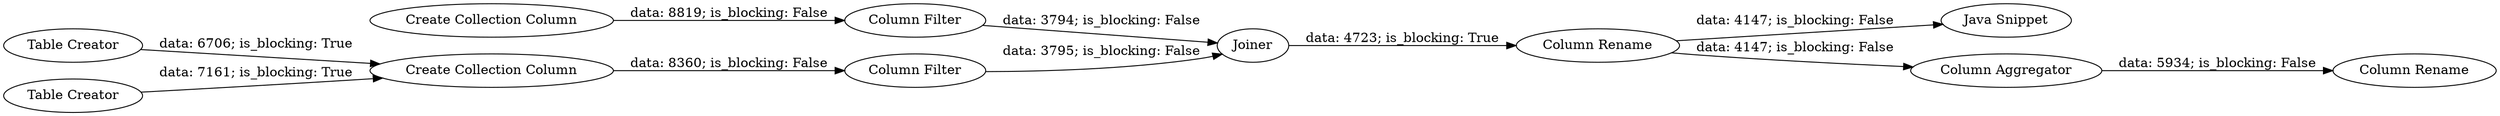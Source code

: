 digraph {
	"6176282045566985593_132" [label="Column Rename"]
	"8956929886884945496_109" [label="Create Collection Column"]
	"8956929886884945496_112" [label=Joiner]
	"6176282045566985593_113" [label="Column Rename"]
	"8956929886884945496_110" [label="Column Filter"]
	"6176282045566985593_135" [label="Java Snippet"]
	"8956929886884945496_108" [label="Create Collection Column"]
	"8956929886884945496_111" [label="Column Filter"]
	"6176282045566985593_107" [label="Table Creator"]
	"6176282045566985593_129" [label="Column Aggregator"]
	"6176282045566985593_106" [label="Table Creator"]
	"6176282045566985593_106" -> "8956929886884945496_109" [label="data: 7161; is_blocking: True"]
	"8956929886884945496_108" -> "8956929886884945496_110" [label="data: 8819; is_blocking: False"]
	"6176282045566985593_129" -> "6176282045566985593_132" [label="data: 5934; is_blocking: False"]
	"6176282045566985593_107" -> "8956929886884945496_109" [label="data: 6706; is_blocking: True"]
	"6176282045566985593_113" -> "6176282045566985593_129" [label="data: 4147; is_blocking: False"]
	"6176282045566985593_113" -> "6176282045566985593_135" [label="data: 4147; is_blocking: False"]
	"8956929886884945496_109" -> "8956929886884945496_111" [label="data: 8360; is_blocking: False"]
	"8956929886884945496_111" -> "8956929886884945496_112" [label="data: 3795; is_blocking: False"]
	"8956929886884945496_112" -> "6176282045566985593_113" [label="data: 4723; is_blocking: True"]
	"8956929886884945496_110" -> "8956929886884945496_112" [label="data: 3794; is_blocking: False"]
	rankdir=LR
}

